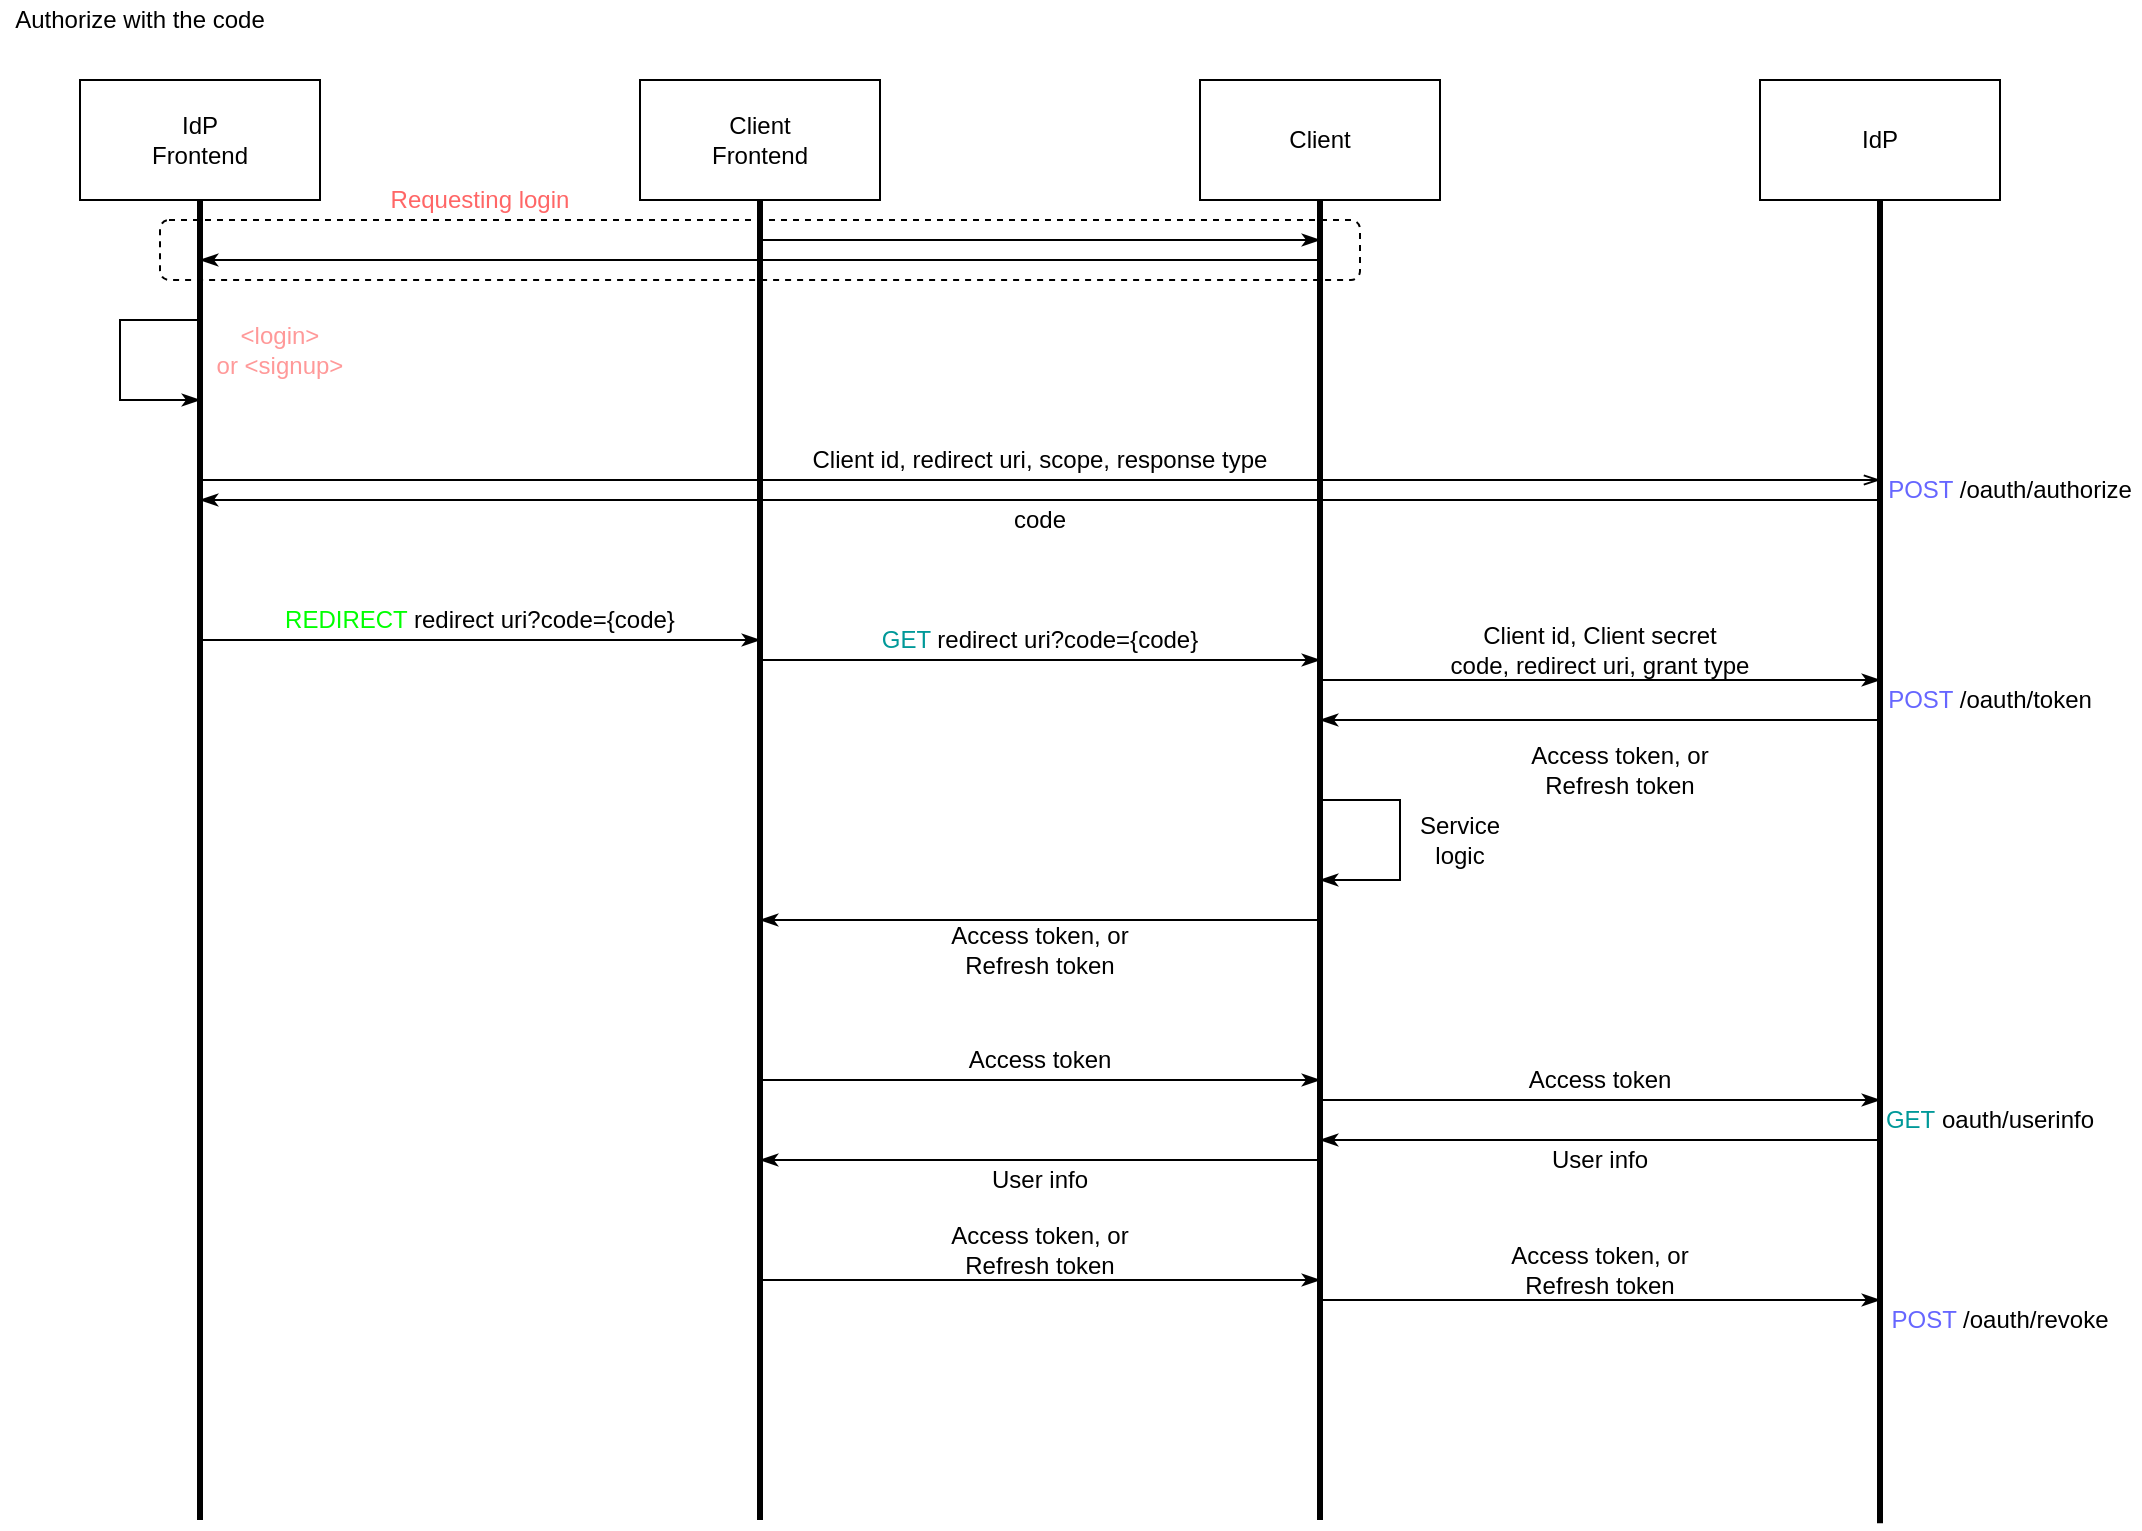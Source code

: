 <mxfile version="24.2.5" type="device">
  <diagram id="yPxyJZ8AM_hMuL3Unpa9" name="simple gitflow">
    <mxGraphModel dx="1500" dy="1093" grid="1" gridSize="10" guides="1" tooltips="1" connect="1" arrows="1" fold="1" page="1" pageScale="1" pageWidth="1100" pageHeight="850" math="0" shadow="0">
      <root>
        <mxCell id="0" />
        <mxCell id="1" parent="0" />
        <mxCell id="FeYWc5H8x6b1aRbzY2Nt-5" style="edgeStyle=orthogonalEdgeStyle;rounded=0;orthogonalLoop=1;jettySize=auto;html=1;exitX=0.5;exitY=1;exitDx=0;exitDy=0;endArrow=none;endFill=0;strokeWidth=3;" parent="1" source="FeYWc5H8x6b1aRbzY2Nt-1" edge="1">
          <mxGeometry relative="1" as="geometry">
            <mxPoint x="380" y="840" as="targetPoint" />
          </mxGeometry>
        </mxCell>
        <mxCell id="FeYWc5H8x6b1aRbzY2Nt-1" value="Client&lt;br&gt;Frontend" style="rounded=0;whiteSpace=wrap;html=1;" parent="1" vertex="1">
          <mxGeometry x="320" y="120" width="120" height="60" as="geometry" />
        </mxCell>
        <mxCell id="FeYWc5H8x6b1aRbzY2Nt-6" style="edgeStyle=orthogonalEdgeStyle;rounded=0;orthogonalLoop=1;jettySize=auto;html=1;exitX=0.5;exitY=1;exitDx=0;exitDy=0;endArrow=none;endFill=0;strokeWidth=3;" parent="1" source="FeYWc5H8x6b1aRbzY2Nt-2" edge="1">
          <mxGeometry relative="1" as="geometry">
            <mxPoint x="660" y="840" as="targetPoint" />
          </mxGeometry>
        </mxCell>
        <mxCell id="FeYWc5H8x6b1aRbzY2Nt-2" value="Client" style="rounded=0;whiteSpace=wrap;html=1;" parent="1" vertex="1">
          <mxGeometry x="600" y="120" width="120" height="60" as="geometry" />
        </mxCell>
        <mxCell id="FeYWc5H8x6b1aRbzY2Nt-7" style="edgeStyle=orthogonalEdgeStyle;rounded=0;orthogonalLoop=1;jettySize=auto;html=1;exitX=0.5;exitY=1;exitDx=0;exitDy=0;endArrow=none;endFill=0;strokeWidth=3;" parent="1" source="FeYWc5H8x6b1aRbzY2Nt-3" edge="1">
          <mxGeometry relative="1" as="geometry">
            <mxPoint x="940" y="841.6" as="targetPoint" />
          </mxGeometry>
        </mxCell>
        <mxCell id="FeYWc5H8x6b1aRbzY2Nt-3" value="IdP" style="rounded=0;whiteSpace=wrap;html=1;" parent="1" vertex="1">
          <mxGeometry x="880" y="120" width="120" height="60" as="geometry" />
        </mxCell>
        <mxCell id="lhxbwTUGpvmLTgG_RypY-2" style="edgeStyle=orthogonalEdgeStyle;rounded=0;orthogonalLoop=1;jettySize=auto;html=1;exitX=0.5;exitY=1;exitDx=0;exitDy=0;endArrow=none;endFill=0;strokeWidth=3;" edge="1" parent="1" source="lhxbwTUGpvmLTgG_RypY-3">
          <mxGeometry relative="1" as="geometry">
            <mxPoint x="100" y="840" as="targetPoint" />
          </mxGeometry>
        </mxCell>
        <mxCell id="lhxbwTUGpvmLTgG_RypY-3" value="IdP&lt;br&gt;Frontend" style="rounded=0;whiteSpace=wrap;html=1;" vertex="1" parent="1">
          <mxGeometry x="40" y="120" width="120" height="60" as="geometry" />
        </mxCell>
        <mxCell id="lhxbwTUGpvmLTgG_RypY-4" value="" style="endArrow=classicThin;html=1;rounded=0;startArrow=none;startFill=0;endFill=1;" edge="1" parent="1">
          <mxGeometry width="50" height="50" relative="1" as="geometry">
            <mxPoint x="380" y="200" as="sourcePoint" />
            <mxPoint x="660" y="200" as="targetPoint" />
          </mxGeometry>
        </mxCell>
        <mxCell id="lhxbwTUGpvmLTgG_RypY-5" value="" style="endArrow=none;html=1;rounded=0;startArrow=classicThin;startFill=1;" edge="1" parent="1">
          <mxGeometry width="50" height="50" relative="1" as="geometry">
            <mxPoint x="100" y="210" as="sourcePoint" />
            <mxPoint x="660" y="210" as="targetPoint" />
          </mxGeometry>
        </mxCell>
        <mxCell id="lhxbwTUGpvmLTgG_RypY-6" value="" style="rounded=1;whiteSpace=wrap;html=1;fillColor=none;dashed=1;" vertex="1" parent="1">
          <mxGeometry x="80" y="190" width="600" height="30" as="geometry" />
        </mxCell>
        <mxCell id="lhxbwTUGpvmLTgG_RypY-7" value="&lt;font color=&quot;#ff6666&quot;&gt;Requesting login&lt;/font&gt;" style="text;html=1;align=center;verticalAlign=middle;whiteSpace=wrap;rounded=0;" vertex="1" parent="1">
          <mxGeometry x="180" y="170" width="120" height="20" as="geometry" />
        </mxCell>
        <mxCell id="lhxbwTUGpvmLTgG_RypY-8" value="" style="endArrow=none;html=1;rounded=0;edgeStyle=orthogonalEdgeStyle;endFill=0;startArrow=classicThin;startFill=1;" edge="1" parent="1">
          <mxGeometry width="50" height="50" relative="1" as="geometry">
            <mxPoint x="100" y="280" as="sourcePoint" />
            <mxPoint x="100" y="240" as="targetPoint" />
            <Array as="points">
              <mxPoint x="100" y="280" />
              <mxPoint x="60" y="280" />
              <mxPoint x="60" y="240" />
            </Array>
          </mxGeometry>
        </mxCell>
        <mxCell id="lhxbwTUGpvmLTgG_RypY-9" value="&lt;font color=&quot;#ff9999&quot;&gt;&amp;lt;login&amp;gt;&lt;/font&gt;&lt;div&gt;&lt;font color=&quot;#ff9999&quot;&gt;or &amp;lt;signup&amp;gt;&lt;/font&gt;&lt;/div&gt;" style="text;html=1;align=center;verticalAlign=middle;whiteSpace=wrap;rounded=0;" vertex="1" parent="1">
          <mxGeometry x="100" y="240" width="80" height="30" as="geometry" />
        </mxCell>
        <mxCell id="lhxbwTUGpvmLTgG_RypY-10" value="" style="endArrow=openThin;html=1;rounded=0;endFill=0;" edge="1" parent="1">
          <mxGeometry width="50" height="50" relative="1" as="geometry">
            <mxPoint x="100" y="320" as="sourcePoint" />
            <mxPoint x="940" y="320" as="targetPoint" />
          </mxGeometry>
        </mxCell>
        <mxCell id="lhxbwTUGpvmLTgG_RypY-11" value="" style="endArrow=none;html=1;rounded=0;startArrow=classicThin;startFill=1;" edge="1" parent="1">
          <mxGeometry width="50" height="50" relative="1" as="geometry">
            <mxPoint x="100" y="330" as="sourcePoint" />
            <mxPoint x="940" y="330" as="targetPoint" />
          </mxGeometry>
        </mxCell>
        <mxCell id="lhxbwTUGpvmLTgG_RypY-16" value="" style="endArrow=classicThin;html=1;rounded=0;endFill=1;" edge="1" parent="1">
          <mxGeometry width="50" height="50" relative="1" as="geometry">
            <mxPoint x="100" y="400" as="sourcePoint" />
            <mxPoint x="380" y="400" as="targetPoint" />
          </mxGeometry>
        </mxCell>
        <mxCell id="lhxbwTUGpvmLTgG_RypY-17" value="" style="endArrow=classicThin;html=1;rounded=0;endFill=1;" edge="1" parent="1">
          <mxGeometry width="50" height="50" relative="1" as="geometry">
            <mxPoint x="380" y="410" as="sourcePoint" />
            <mxPoint x="660" y="410" as="targetPoint" />
          </mxGeometry>
        </mxCell>
        <mxCell id="lhxbwTUGpvmLTgG_RypY-19" value="" style="endArrow=classicThin;html=1;rounded=0;endFill=1;" edge="1" parent="1">
          <mxGeometry width="50" height="50" relative="1" as="geometry">
            <mxPoint x="660" y="420" as="sourcePoint" />
            <mxPoint x="940" y="420" as="targetPoint" />
          </mxGeometry>
        </mxCell>
        <mxCell id="lhxbwTUGpvmLTgG_RypY-20" value="" style="endArrow=classicThin;html=1;rounded=0;endFill=1;" edge="1" parent="1">
          <mxGeometry width="50" height="50" relative="1" as="geometry">
            <mxPoint x="940" y="440" as="sourcePoint" />
            <mxPoint x="660" y="440" as="targetPoint" />
          </mxGeometry>
        </mxCell>
        <mxCell id="lhxbwTUGpvmLTgG_RypY-21" value="" style="endArrow=classicThin;html=1;rounded=0;endFill=1;edgeStyle=orthogonalEdgeStyle;" edge="1" parent="1">
          <mxGeometry width="50" height="50" relative="1" as="geometry">
            <mxPoint x="660" y="480" as="sourcePoint" />
            <mxPoint x="660" y="520" as="targetPoint" />
            <Array as="points">
              <mxPoint x="700" y="480" />
              <mxPoint x="700" y="520" />
            </Array>
          </mxGeometry>
        </mxCell>
        <mxCell id="lhxbwTUGpvmLTgG_RypY-22" value="" style="endArrow=classicThin;html=1;rounded=0;endFill=1;" edge="1" parent="1">
          <mxGeometry width="50" height="50" relative="1" as="geometry">
            <mxPoint x="660" y="540" as="sourcePoint" />
            <mxPoint x="380" y="540" as="targetPoint" />
          </mxGeometry>
        </mxCell>
        <mxCell id="lhxbwTUGpvmLTgG_RypY-23" value="Authorize with the code" style="text;html=1;align=center;verticalAlign=middle;whiteSpace=wrap;rounded=0;" vertex="1" parent="1">
          <mxGeometry y="80" width="140" height="20" as="geometry" />
        </mxCell>
        <mxCell id="lhxbwTUGpvmLTgG_RypY-24" value="&lt;font color=&quot;#6666ff&quot;&gt;POST&lt;/font&gt; /oauth/authorize" style="text;html=1;align=center;verticalAlign=middle;whiteSpace=wrap;rounded=0;" vertex="1" parent="1">
          <mxGeometry x="940" y="310" width="130" height="30" as="geometry" />
        </mxCell>
        <mxCell id="lhxbwTUGpvmLTgG_RypY-25" value="code" style="text;html=1;align=center;verticalAlign=middle;whiteSpace=wrap;rounded=0;" vertex="1" parent="1">
          <mxGeometry x="490" y="330" width="60" height="20" as="geometry" />
        </mxCell>
        <mxCell id="lhxbwTUGpvmLTgG_RypY-26" value="Client id, redirect uri, scope, response type" style="text;html=1;align=center;verticalAlign=middle;whiteSpace=wrap;rounded=0;" vertex="1" parent="1">
          <mxGeometry x="400" y="300" width="240" height="20" as="geometry" />
        </mxCell>
        <mxCell id="lhxbwTUGpvmLTgG_RypY-27" value="&lt;font color=&quot;#00ff00&quot;&gt;REDIRECT &lt;/font&gt;redirect uri?code={code}" style="text;html=1;align=center;verticalAlign=middle;whiteSpace=wrap;rounded=0;" vertex="1" parent="1">
          <mxGeometry x="120" y="380" width="240" height="20" as="geometry" />
        </mxCell>
        <mxCell id="lhxbwTUGpvmLTgG_RypY-28" value="&lt;font color=&quot;#009999&quot;&gt;GET &lt;/font&gt;redirect uri?code={code}" style="text;html=1;align=center;verticalAlign=middle;whiteSpace=wrap;rounded=0;" vertex="1" parent="1">
          <mxGeometry x="430" y="390" width="180" height="20" as="geometry" />
        </mxCell>
        <mxCell id="lhxbwTUGpvmLTgG_RypY-29" value="Client id, Client secret&lt;div&gt;code, redirect uri, grant type&lt;/div&gt;" style="text;html=1;align=center;verticalAlign=middle;whiteSpace=wrap;rounded=0;" vertex="1" parent="1">
          <mxGeometry x="720" y="390" width="160" height="30" as="geometry" />
        </mxCell>
        <mxCell id="lhxbwTUGpvmLTgG_RypY-30" value="&lt;font color=&quot;#6666ff&quot;&gt;POST&lt;/font&gt;&lt;font color=&quot;#3399ff&quot;&gt; &lt;/font&gt;/oauth/revoke" style="text;html=1;align=center;verticalAlign=middle;whiteSpace=wrap;rounded=0;" vertex="1" parent="1">
          <mxGeometry x="940" y="730" width="120" height="20" as="geometry" />
        </mxCell>
        <mxCell id="lhxbwTUGpvmLTgG_RypY-31" value="Access token, or Refresh token" style="text;html=1;align=center;verticalAlign=middle;whiteSpace=wrap;rounded=0;" vertex="1" parent="1">
          <mxGeometry x="465" y="540" width="110" height="30" as="geometry" />
        </mxCell>
        <mxCell id="lhxbwTUGpvmLTgG_RypY-32" value="Service logic" style="text;html=1;align=center;verticalAlign=middle;whiteSpace=wrap;rounded=0;" vertex="1" parent="1">
          <mxGeometry x="700" y="490" width="60" height="20" as="geometry" />
        </mxCell>
        <mxCell id="lhxbwTUGpvmLTgG_RypY-33" value="Access token, or Refresh token" style="text;html=1;align=center;verticalAlign=middle;whiteSpace=wrap;rounded=0;" vertex="1" parent="1">
          <mxGeometry x="755" y="450" width="110" height="30" as="geometry" />
        </mxCell>
        <mxCell id="lhxbwTUGpvmLTgG_RypY-34" value="" style="endArrow=classicThin;html=1;rounded=0;endFill=1;" edge="1" parent="1">
          <mxGeometry width="50" height="50" relative="1" as="geometry">
            <mxPoint x="380" y="620" as="sourcePoint" />
            <mxPoint x="660" y="620" as="targetPoint" />
          </mxGeometry>
        </mxCell>
        <mxCell id="lhxbwTUGpvmLTgG_RypY-35" value="" style="endArrow=classicThin;html=1;rounded=0;endFill=1;" edge="1" parent="1">
          <mxGeometry width="50" height="50" relative="1" as="geometry">
            <mxPoint x="660" y="630" as="sourcePoint" />
            <mxPoint x="940" y="630" as="targetPoint" />
          </mxGeometry>
        </mxCell>
        <mxCell id="lhxbwTUGpvmLTgG_RypY-36" value="" style="endArrow=none;html=1;rounded=0;startArrow=classicThin;startFill=1;" edge="1" parent="1">
          <mxGeometry width="50" height="50" relative="1" as="geometry">
            <mxPoint x="660" y="650" as="sourcePoint" />
            <mxPoint x="940" y="650" as="targetPoint" />
          </mxGeometry>
        </mxCell>
        <mxCell id="lhxbwTUGpvmLTgG_RypY-37" value="" style="endArrow=none;html=1;rounded=0;startArrow=classicThin;startFill=1;" edge="1" parent="1">
          <mxGeometry width="50" height="50" relative="1" as="geometry">
            <mxPoint x="380" y="660" as="sourcePoint" />
            <mxPoint x="660" y="660" as="targetPoint" />
          </mxGeometry>
        </mxCell>
        <mxCell id="lhxbwTUGpvmLTgG_RypY-41" value="" style="endArrow=classicThin;html=1;rounded=0;endFill=1;" edge="1" parent="1">
          <mxGeometry width="50" height="50" relative="1" as="geometry">
            <mxPoint x="380" y="720" as="sourcePoint" />
            <mxPoint x="660" y="720" as="targetPoint" />
          </mxGeometry>
        </mxCell>
        <mxCell id="lhxbwTUGpvmLTgG_RypY-42" value="" style="endArrow=classicThin;html=1;rounded=0;endFill=1;" edge="1" parent="1">
          <mxGeometry width="50" height="50" relative="1" as="geometry">
            <mxPoint x="660" y="730" as="sourcePoint" />
            <mxPoint x="940" y="730" as="targetPoint" />
          </mxGeometry>
        </mxCell>
        <mxCell id="lhxbwTUGpvmLTgG_RypY-43" value="Access token" style="text;html=1;align=center;verticalAlign=middle;whiteSpace=wrap;rounded=0;" vertex="1" parent="1">
          <mxGeometry x="480" y="600" width="80" height="20" as="geometry" />
        </mxCell>
        <mxCell id="lhxbwTUGpvmLTgG_RypY-44" value="Access token" style="text;html=1;align=center;verticalAlign=middle;whiteSpace=wrap;rounded=0;" vertex="1" parent="1">
          <mxGeometry x="760" y="610" width="80" height="20" as="geometry" />
        </mxCell>
        <mxCell id="lhxbwTUGpvmLTgG_RypY-45" value="&lt;span style=&quot;color: rgb(0, 153, 153);&quot;&gt;GET&amp;nbsp;&lt;/span&gt;oauth/userinfo" style="text;html=1;align=center;verticalAlign=middle;whiteSpace=wrap;rounded=0;" vertex="1" parent="1">
          <mxGeometry x="940" y="630" width="110" height="20" as="geometry" />
        </mxCell>
        <mxCell id="lhxbwTUGpvmLTgG_RypY-46" value="User info" style="text;html=1;align=center;verticalAlign=middle;whiteSpace=wrap;rounded=0;" vertex="1" parent="1">
          <mxGeometry x="490" y="660" width="60" height="20" as="geometry" />
        </mxCell>
        <mxCell id="lhxbwTUGpvmLTgG_RypY-47" value="User info" style="text;html=1;align=center;verticalAlign=middle;whiteSpace=wrap;rounded=0;" vertex="1" parent="1">
          <mxGeometry x="770" y="650" width="60" height="20" as="geometry" />
        </mxCell>
        <mxCell id="lhxbwTUGpvmLTgG_RypY-48" value="Access token, or Refresh token" style="text;html=1;align=center;verticalAlign=middle;whiteSpace=wrap;rounded=0;" vertex="1" parent="1">
          <mxGeometry x="465" y="690" width="110" height="30" as="geometry" />
        </mxCell>
        <mxCell id="lhxbwTUGpvmLTgG_RypY-50" value="Access token, or Refresh token" style="text;html=1;align=center;verticalAlign=middle;whiteSpace=wrap;rounded=0;" vertex="1" parent="1">
          <mxGeometry x="745" y="700" width="110" height="30" as="geometry" />
        </mxCell>
        <mxCell id="lhxbwTUGpvmLTgG_RypY-51" value="&lt;font color=&quot;#6666ff&quot;&gt;POST&lt;/font&gt;&lt;font color=&quot;#3399ff&quot;&gt; &lt;/font&gt;/oauth/token" style="text;html=1;align=center;verticalAlign=middle;whiteSpace=wrap;rounded=0;" vertex="1" parent="1">
          <mxGeometry x="940" y="420" width="110" height="20" as="geometry" />
        </mxCell>
      </root>
    </mxGraphModel>
  </diagram>
</mxfile>

